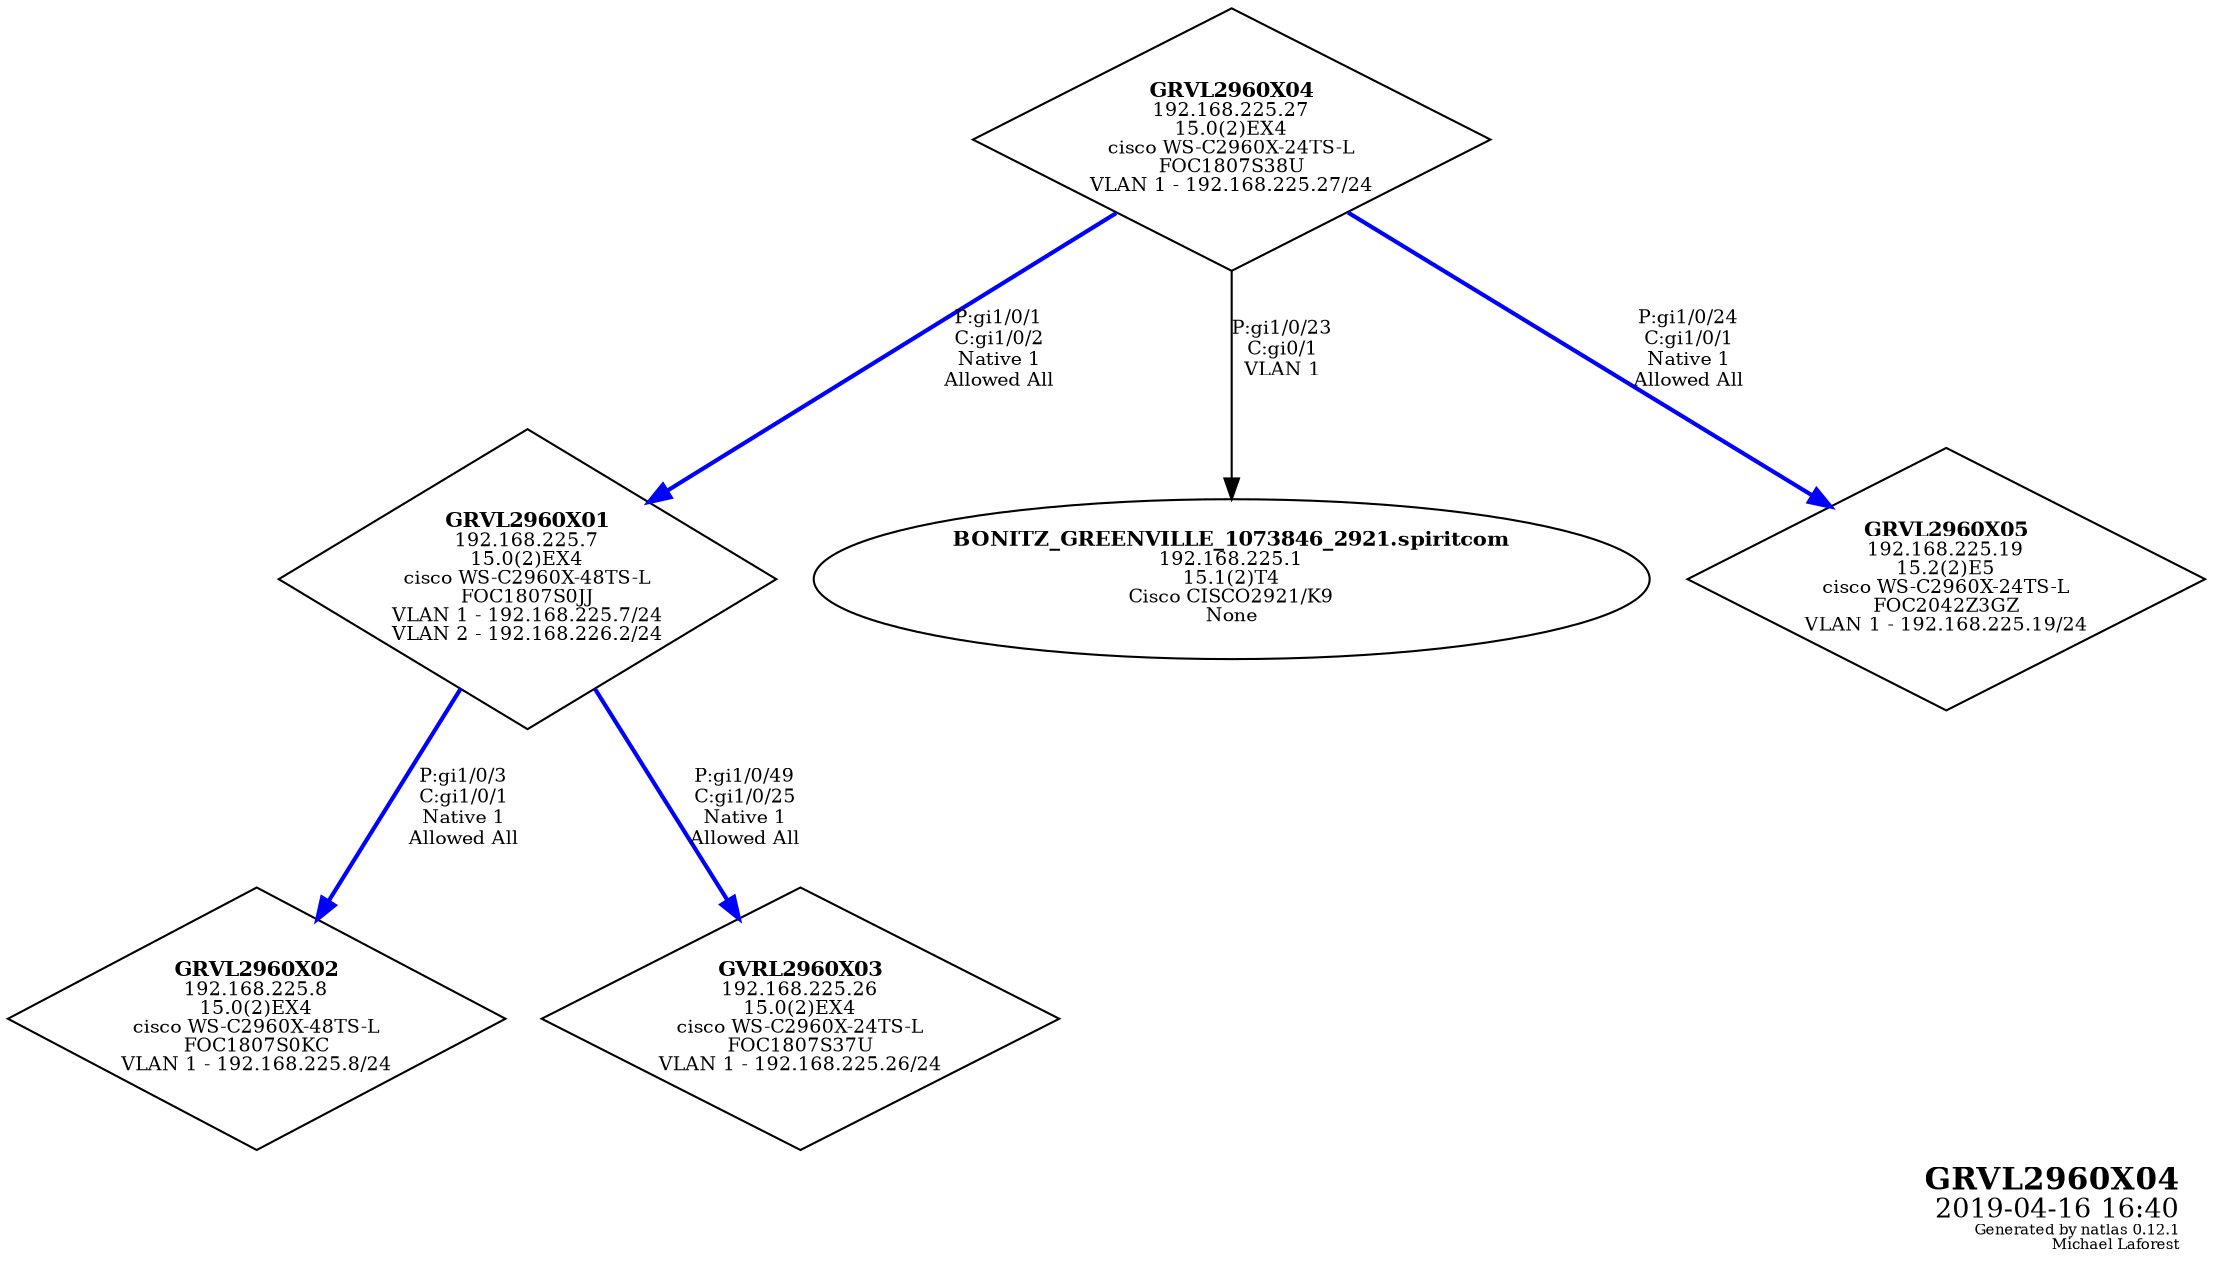 graph G {
	graph [bb="0,0,990,606",
		fontsize=10,
		label=<<table border="0"><tr><td balign="right"><font point-size="15"><b>GRVL2960X04</b></font><br /><font point-size="13">2019-04-16 16:40</font><br /><font point-size="7">Generated by natlas 0.12.1<br />Michael Laforest</font><br /></td></tr></table>>,
		labeljust=r,
		labelloc=b,
		lheight=0.69,
		lp="928.5,29",
		lwidth=1.49
	];
	node [fontsize=9,
		label="\N"
	];
	edge [fontsize=9,
		labeljust=l
	];
	GRVL2960X04	 [height=1.75,
		label=<<font point-size="10"><b>GRVL2960X04</b></font><br />192.168.225.27<br />15.0(2)EX4<br />cisco WS-C2960X-24TS-L<br />FOC1807S38U<br />VLAN 1 - 192.168.225.27/24<br />>,
		peripheries=1,
		pos="555,543",
		shape=diamond,
		style=solid,
		width=3.4444];
	GRVL2960X01	 [height=2,
		label=<<font point-size="10"><b>GRVL2960X01</b></font><br />192.168.225.7<br />15.0(2)EX4<br />cisco WS-C2960X-48TS-L<br />FOC1807S0JJ<br />VLAN 1 - 192.168.225.7/24<br />VLAN 2 - 192.168.226.2/24<br />>,
		peripheries=1,
		pos="249,332",
		shape=diamond,
		style=solid,
		width=3.3056];
	GRVL2960X04 -- GRVL2960X01	 [color=blue,
		dir=forward,
		label="P:gi1/0/1\nC:gi1/0/2\nNative 1\nAllowed All",
		lp="452.5,442",
		pos="e,304.66,370.38 502.05,506.49 449.58,470.31 369.15,414.85 313.09,376.2",
		style=bold];
	"BONITZ_GREENVILLE_1073846_2921.spiritcom"	 [height=1.0607,
		label=<<font point-size="10"><b>BONITZ_GREENVILLE_1073846_2921.spiritcom</b></font><br />192.168.225.1<br />15.1(2)T4<br />Cisco CISCO2921/K9<br />None<br />>,
		peripheries=1,
		pos="555,332",
		shape=ellipse,
		style=solid,
		width=4.6944];
	GRVL2960X04 -- "BONITZ_GREENVILLE_1073846_2921.spiritcom"	 [color=black,
		dir=forward,
		label="P:gi1/0/23\nC:gi0/1\nVLAN 1",
		lp="573.5,442",
		pos="e,555,370.22 555,479.98 555,448.04 555,409.87 555,380.3",
		style=solid];
	GRVL2960X05	 [height=1.75,
		label=<<font point-size="10"><b>GRVL2960X05</b></font><br />192.168.225.19<br />15.2(2)E5<br />cisco WS-C2960X-24TS-L<br />FOC2042Z3GZ<br />VLAN 1 - 192.168.225.19/24<br />>,
		peripheries=1,
		pos="866,332",
		shape=diamond,
		style=solid,
		width=3.4444];
	GRVL2960X04 -- GRVL2960X05	 [color=blue,
		dir=forward,
		label="P:gi1/0/24\nC:gi1/0/1\nNative 1\nAllowed All",
		lp="752.5,442",
		pos="e,812.85,368.06 608.11,506.97 662.48,470.08 746.92,412.79 804.24,373.9",
		style=bold];
	GRVL2960X02	 [height=1.75,
		label=<<font point-size="10"><b>GRVL2960X02</b></font><br />192.168.225.8<br />15.0(2)EX4<br />cisco WS-C2960X-48TS-L<br />FOC1807S0KC<br />VLAN 1 - 192.168.225.8/24<br />>,
		peripheries=1,
		pos="119,121",
		shape=diamond,
		style=solid,
		width=3.3056];
	GRVL2960X01 -- GRVL2960X02	 [color=blue,
		dir=forward,
		label="P:gi1/0/3\nC:gi1/0/1\nNative 1\nAllowed All",
		lp="214.5,222",
		pos="e,148.39,168.71 216.53,279.3 197.42,248.28 173.26,209.06 153.76,177.42",
		style=bold];
	GVRL2960X03	 [height=1.75,
		label=<<font point-size="10"><b>GVRL2960X03</b></font><br />192.168.225.26<br />15.0(2)EX4<br />cisco WS-C2960X-24TS-L<br />FOC1807S37U<br />VLAN 1 - 192.168.225.26/24<br />>,
		peripheries=1,
		pos="380,121",
		shape=diamond,
		style=solid,
		width=3.4444];
	GRVL2960X01 -- GVRL2960X03	 [color=blue,
		dir=forward,
		label="P:gi1/0/49\nC:gi1/0/25\nNative 1\nAllowed All",
		lp="349.5,222",
		pos="e,350.08,169.18 281.55,279.57 300.74,248.67 325.02,209.55 344.67,177.9",
		style=bold];
}
